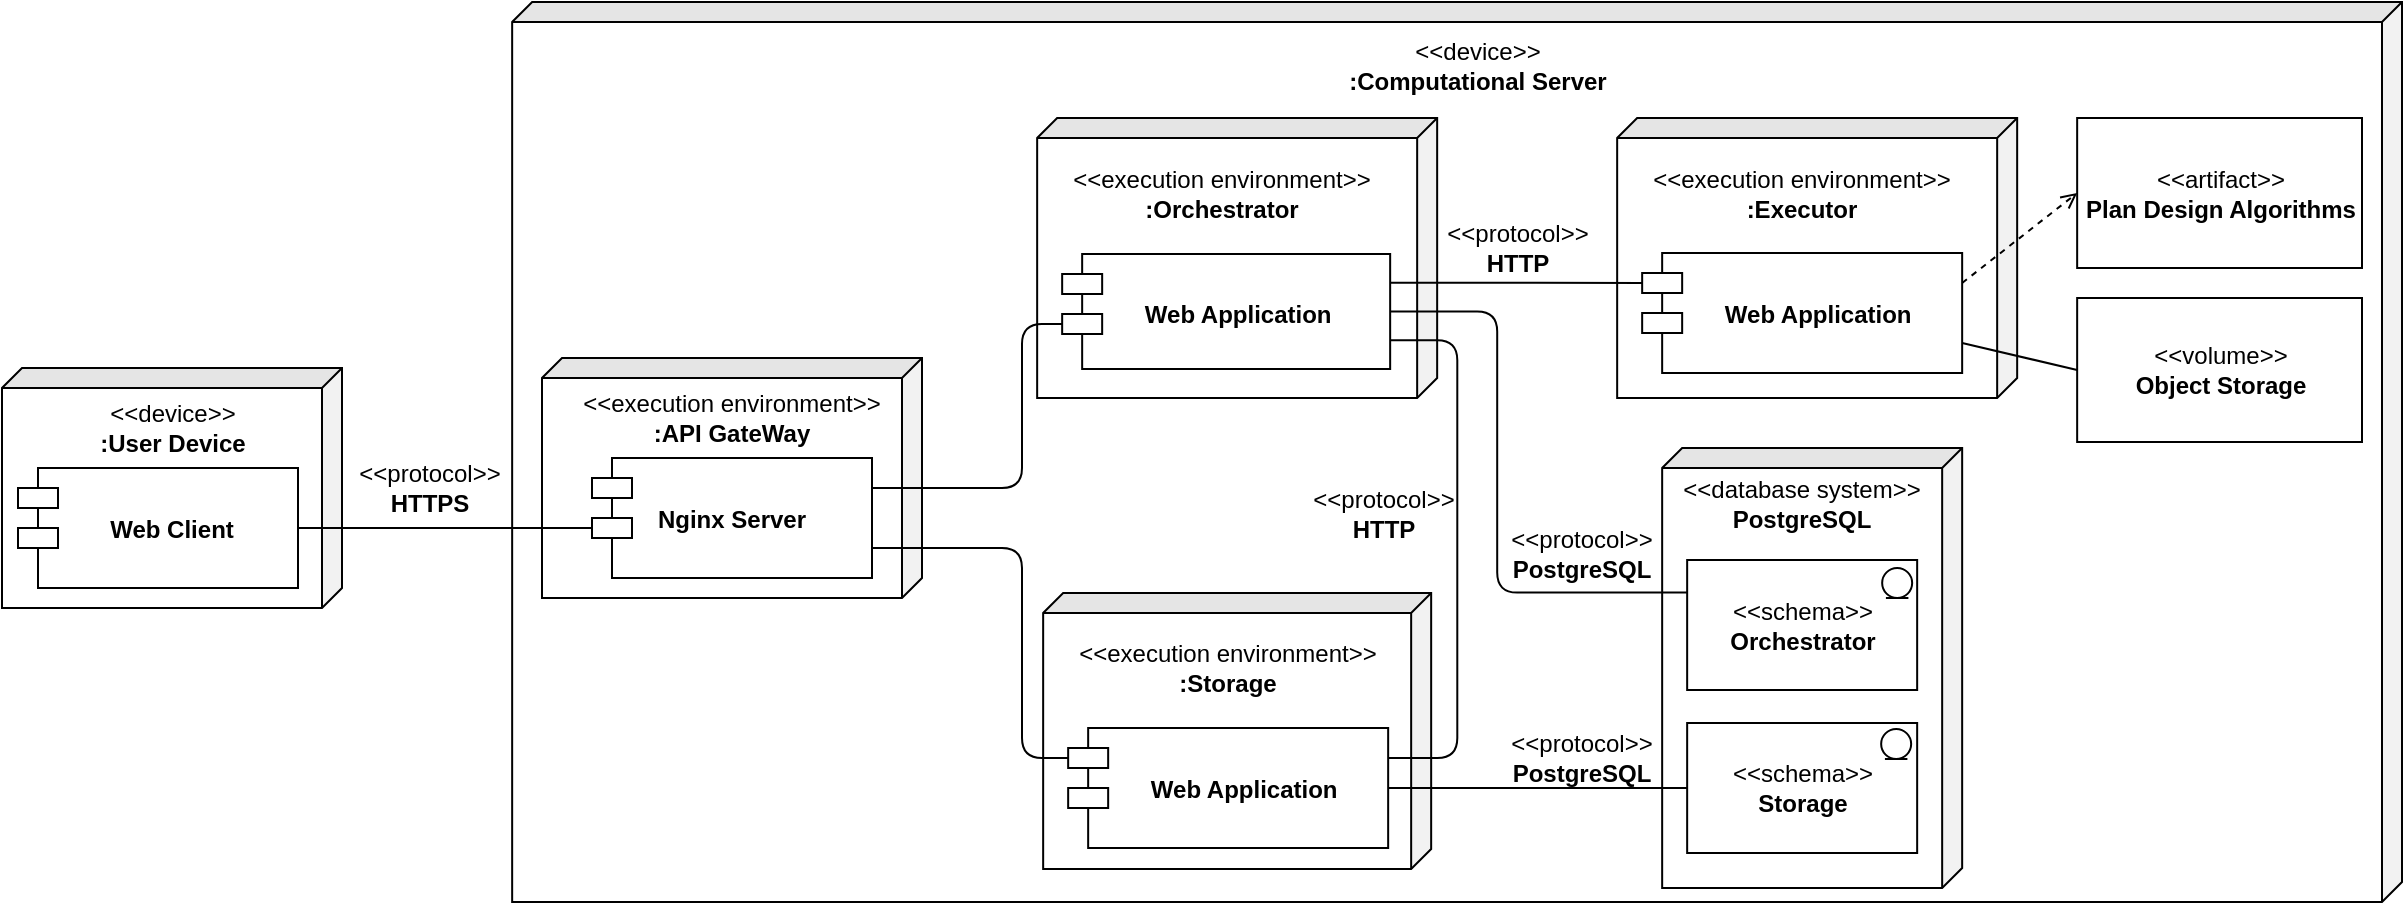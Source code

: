 <mxfile version="17.2.4" type="device"><diagram id="RwHs3k7okTrlKBKqiO1_" name="Page-1"><mxGraphModel dx="970" dy="706" grid="1" gridSize="10" guides="1" tooltips="1" connect="1" arrows="1" fold="1" page="1" pageScale="1" pageWidth="827" pageHeight="1169" math="0" shadow="0"><root><mxCell id="0"/><mxCell id="1" parent="0"/><mxCell id="rzzWd4vhDg8JMWfKJjgx-5" value="" style="shape=cube;whiteSpace=wrap;html=1;boundedLbl=1;backgroundOutline=1;darkOpacity=0.05;darkOpacity2=0.1;direction=south;size=10;" parent="1" vertex="1"><mxGeometry x="255.08" width="944.92" height="450" as="geometry"/></mxCell><mxCell id="rzzWd4vhDg8JMWfKJjgx-3" value="" style="shape=cube;whiteSpace=wrap;html=1;boundedLbl=1;backgroundOutline=1;darkOpacity=0.05;darkOpacity2=0.1;direction=south;size=10;" parent="1" vertex="1"><mxGeometry x="517.58" y="58" width="200" height="140" as="geometry"/></mxCell><mxCell id="rzzWd4vhDg8JMWfKJjgx-11" value="&amp;lt;&amp;lt;device&amp;gt;&amp;gt;&lt;br&gt;&lt;b&gt;:Computational Server&lt;/b&gt;" style="text;html=1;strokeColor=none;fillColor=none;align=center;verticalAlign=middle;whiteSpace=wrap;rounded=0;" parent="1" vertex="1"><mxGeometry x="667.54" y="17" width="140" height="30" as="geometry"/></mxCell><mxCell id="rzzWd4vhDg8JMWfKJjgx-12" value="&amp;lt;&amp;lt;execution environment&amp;gt;&amp;gt;&lt;br&gt;&lt;b&gt;:Orchestrator&lt;/b&gt;" style="text;html=1;strokeColor=none;fillColor=none;align=center;verticalAlign=middle;whiteSpace=wrap;rounded=0;" parent="1" vertex="1"><mxGeometry x="525.08" y="80.5" width="170" height="30" as="geometry"/></mxCell><mxCell id="rzzWd4vhDg8JMWfKJjgx-21" value="" style="shape=cube;whiteSpace=wrap;html=1;boundedLbl=1;backgroundOutline=1;darkOpacity=0.05;darkOpacity2=0.1;direction=south;size=10;" parent="1" vertex="1"><mxGeometry x="830.08" y="223" width="150" height="220" as="geometry"/></mxCell><mxCell id="rzzWd4vhDg8JMWfKJjgx-22" value="&amp;lt;&amp;lt;schema&amp;gt;&amp;gt;&lt;br&gt;&lt;b&gt;Orchestrator&lt;/b&gt;" style="html=1;dropTarget=0;" parent="1" vertex="1"><mxGeometry x="842.58" y="279" width="115" height="65" as="geometry"/></mxCell><mxCell id="rzzWd4vhDg8JMWfKJjgx-24" value="&amp;lt;&amp;lt;database system&amp;gt;&amp;gt;&lt;br&gt;&lt;b&gt;PostgreSQL&lt;/b&gt;" style="text;html=1;strokeColor=none;fillColor=none;align=center;verticalAlign=middle;whiteSpace=wrap;rounded=0;" parent="1" vertex="1"><mxGeometry x="835.08" y="233" width="130" height="35" as="geometry"/></mxCell><mxCell id="M4qyIZvMjPyauZ3MhEu3-7" value="&amp;lt;&amp;lt;schema&amp;gt;&amp;gt;&lt;br&gt;&lt;b&gt;Storage&lt;/b&gt;" style="html=1;dropTarget=0;" parent="1" vertex="1"><mxGeometry x="842.58" y="360.5" width="115" height="65" as="geometry"/></mxCell><mxCell id="M4qyIZvMjPyauZ3MhEu3-9" value="" style="ellipse;shape=umlEntity;whiteSpace=wrap;html=1;" parent="1" vertex="1"><mxGeometry x="940.08" y="283" width="15" height="15" as="geometry"/></mxCell><mxCell id="Us4ZtO2WU-CV6Y0aD06D-1" value="&amp;lt;&amp;lt;protocol&amp;gt;&amp;gt;&lt;br&gt;&lt;b&gt;HTTPS&lt;/b&gt;" style="text;html=1;strokeColor=none;fillColor=none;align=center;verticalAlign=middle;whiteSpace=wrap;rounded=0;" parent="1" vertex="1"><mxGeometry x="184" y="233" width="60" height="20" as="geometry"/></mxCell><mxCell id="ixRUsvrQxaoz0LUdEpp5-3" value="" style="group" parent="1" vertex="1" connectable="0"><mxGeometry y="183" width="170" height="120" as="geometry"/></mxCell><mxCell id="rzzWd4vhDg8JMWfKJjgx-2" value="" style="shape=cube;whiteSpace=wrap;html=1;boundedLbl=1;backgroundOutline=1;darkOpacity=0.05;darkOpacity2=0.1;direction=south;size=10;" parent="ixRUsvrQxaoz0LUdEpp5-3" vertex="1"><mxGeometry width="170" height="120" as="geometry"/></mxCell><mxCell id="rzzWd4vhDg8JMWfKJjgx-6" value="&amp;lt;&amp;lt;device&amp;gt;&amp;gt;&lt;br&gt;&lt;b&gt;:User Device&lt;/b&gt;" style="text;html=1;strokeColor=none;fillColor=none;align=center;verticalAlign=middle;whiteSpace=wrap;rounded=0;" parent="ixRUsvrQxaoz0LUdEpp5-3" vertex="1"><mxGeometry x="42.5" y="20" width="85" height="20" as="geometry"/></mxCell><mxCell id="ixRUsvrQxaoz0LUdEpp5-1" value="" style="shape=module;align=left;spacingLeft=20;align=center;verticalAlign=top;fontStyle=1" parent="ixRUsvrQxaoz0LUdEpp5-3" vertex="1"><mxGeometry x="8" y="50" width="140" height="60" as="geometry"/></mxCell><mxCell id="ixRUsvrQxaoz0LUdEpp5-2" value="Web Client" style="text;align=center;fontStyle=1;verticalAlign=middle;spacingLeft=3;spacingRight=3;strokeColor=none;rotatable=0;points=[[0,0.5],[1,0.5]];portConstraint=eastwest;" parent="ixRUsvrQxaoz0LUdEpp5-3" vertex="1"><mxGeometry x="45" y="67" width="80" height="26" as="geometry"/></mxCell><mxCell id="ixRUsvrQxaoz0LUdEpp5-29" style="edgeStyle=orthogonalEdgeStyle;rounded=1;orthogonalLoop=1;jettySize=auto;html=1;exitX=1;exitY=0.5;exitDx=0;exitDy=0;entryX=0;entryY=0.25;entryDx=0;entryDy=0;endArrow=none;endFill=0;" parent="1" source="ixRUsvrQxaoz0LUdEpp5-5" target="rzzWd4vhDg8JMWfKJjgx-22" edge="1"><mxGeometry relative="1" as="geometry"><Array as="points"><mxPoint x="747.58" y="155"/><mxPoint x="747.58" y="295"/></Array></mxGeometry></mxCell><mxCell id="ixRUsvrQxaoz0LUdEpp5-5" value="" style="shape=module;align=left;spacingLeft=20;align=center;verticalAlign=top;" parent="1" vertex="1"><mxGeometry x="530.08" y="126" width="164" height="57.5" as="geometry"/></mxCell><mxCell id="ixRUsvrQxaoz0LUdEpp5-7" value="Web Application" style="text;align=center;fontStyle=1;verticalAlign=middle;spacingLeft=3;spacingRight=3;strokeColor=none;rotatable=0;points=[[0,0.5],[1,0.5]];portConstraint=eastwest;" parent="1" vertex="1"><mxGeometry x="578.08" y="142.5" width="80" height="26" as="geometry"/></mxCell><mxCell id="ixRUsvrQxaoz0LUdEpp5-8" value="" style="shape=cube;whiteSpace=wrap;html=1;boundedLbl=1;backgroundOutline=1;darkOpacity=0.05;darkOpacity2=0.1;direction=south;size=10;" parent="1" vertex="1"><mxGeometry x="520.58" y="295.5" width="194" height="138" as="geometry"/></mxCell><mxCell id="ixRUsvrQxaoz0LUdEpp5-9" value="&amp;lt;&amp;lt;execution environment&amp;gt;&amp;gt;&lt;br&gt;&lt;b&gt;:Storage&lt;/b&gt;" style="text;html=1;strokeColor=none;fillColor=none;align=center;verticalAlign=middle;whiteSpace=wrap;rounded=0;" parent="1" vertex="1"><mxGeometry x="528.08" y="318" width="170" height="30" as="geometry"/></mxCell><mxCell id="ixRUsvrQxaoz0LUdEpp5-31" style="edgeStyle=orthogonalEdgeStyle;rounded=1;orthogonalLoop=1;jettySize=auto;html=1;exitX=1;exitY=0.5;exitDx=0;exitDy=0;entryX=0;entryY=0.5;entryDx=0;entryDy=0;endArrow=none;endFill=0;" parent="1" source="ixRUsvrQxaoz0LUdEpp5-10" target="M4qyIZvMjPyauZ3MhEu3-7" edge="1"><mxGeometry relative="1" as="geometry"/></mxCell><mxCell id="ixRUsvrQxaoz0LUdEpp5-10" value="" style="shape=module;align=left;spacingLeft=20;align=center;verticalAlign=top;" parent="1" vertex="1"><mxGeometry x="533.08" y="363" width="160" height="60" as="geometry"/></mxCell><mxCell id="ixRUsvrQxaoz0LUdEpp5-11" value="Web Application" style="text;align=center;fontStyle=1;verticalAlign=middle;spacingLeft=3;spacingRight=3;strokeColor=none;rotatable=0;points=[[0,0.5],[1,0.5]];portConstraint=eastwest;" parent="1" vertex="1"><mxGeometry x="581.08" y="380" width="80" height="26" as="geometry"/></mxCell><mxCell id="ixRUsvrQxaoz0LUdEpp5-12" value="" style="shape=cube;whiteSpace=wrap;html=1;boundedLbl=1;backgroundOutline=1;darkOpacity=0.05;darkOpacity2=0.1;direction=south;size=10;" parent="1" vertex="1"><mxGeometry x="807.58" y="58" width="200" height="140" as="geometry"/></mxCell><mxCell id="ixRUsvrQxaoz0LUdEpp5-13" value="&amp;lt;&amp;lt;execution environment&amp;gt;&amp;gt;&lt;br&gt;&lt;b&gt;:Executor&lt;/b&gt;" style="text;html=1;strokeColor=none;fillColor=none;align=center;verticalAlign=middle;whiteSpace=wrap;rounded=0;" parent="1" vertex="1"><mxGeometry x="815.08" y="80.5" width="170" height="30" as="geometry"/></mxCell><mxCell id="ixRUsvrQxaoz0LUdEpp5-25" style="rounded=0;orthogonalLoop=1;jettySize=auto;html=1;entryX=0;entryY=0.5;entryDx=0;entryDy=0;endArrow=open;endFill=0;dashed=1;exitX=1;exitY=0.25;exitDx=0;exitDy=0;" parent="1" source="ixRUsvrQxaoz0LUdEpp5-14" target="ixRUsvrQxaoz0LUdEpp5-16" edge="1"><mxGeometry relative="1" as="geometry"><mxPoint x="907.58" y="298" as="sourcePoint"/></mxGeometry></mxCell><mxCell id="ixRUsvrQxaoz0LUdEpp5-26" style="edgeStyle=none;rounded=0;orthogonalLoop=1;jettySize=auto;html=1;exitX=1;exitY=0.75;exitDx=0;exitDy=0;entryX=0;entryY=0.5;entryDx=0;entryDy=0;endArrow=none;endFill=0;" parent="1" source="ixRUsvrQxaoz0LUdEpp5-14" target="ixRUsvrQxaoz0LUdEpp5-24" edge="1"><mxGeometry relative="1" as="geometry"/></mxCell><mxCell id="ixRUsvrQxaoz0LUdEpp5-14" value="" style="shape=module;align=left;spacingLeft=20;align=center;verticalAlign=top;" parent="1" vertex="1"><mxGeometry x="820.08" y="125.5" width="160" height="60" as="geometry"/></mxCell><mxCell id="ixRUsvrQxaoz0LUdEpp5-15" value="Web Application" style="text;align=center;fontStyle=1;verticalAlign=middle;spacingLeft=3;spacingRight=3;strokeColor=none;rotatable=0;points=[[0,0.5],[1,0.5]];portConstraint=eastwest;" parent="1" vertex="1"><mxGeometry x="868.08" y="142.5" width="80" height="26" as="geometry"/></mxCell><mxCell id="ixRUsvrQxaoz0LUdEpp5-16" value="&amp;lt;&amp;lt;artifact&amp;gt;&amp;gt;&lt;br&gt;&lt;b&gt;Plan Design Algorithms&lt;/b&gt;" style="html=1;" parent="1" vertex="1"><mxGeometry x="1037.58" y="58" width="142.42" height="75" as="geometry"/></mxCell><mxCell id="ixRUsvrQxaoz0LUdEpp5-19" value="" style="ellipse;shape=umlEntity;whiteSpace=wrap;html=1;" parent="1" vertex="1"><mxGeometry x="939.58" y="363.5" width="15" height="15" as="geometry"/></mxCell><mxCell id="ixRUsvrQxaoz0LUdEpp5-24" value="&amp;lt;&amp;lt;volume&amp;gt;&amp;gt;&lt;br&gt;&lt;b&gt;Object Storage&lt;/b&gt;" style="html=1;" parent="1" vertex="1"><mxGeometry x="1037.58" y="148" width="142.42" height="72" as="geometry"/></mxCell><mxCell id="ixRUsvrQxaoz0LUdEpp5-27" style="edgeStyle=orthogonalEdgeStyle;rounded=1;orthogonalLoop=1;jettySize=auto;html=1;exitX=1;exitY=0.25;exitDx=0;exitDy=0;entryX=0;entryY=0;entryDx=0;entryDy=15;entryPerimeter=0;endArrow=none;endFill=0;" parent="1" source="ixRUsvrQxaoz0LUdEpp5-5" target="ixRUsvrQxaoz0LUdEpp5-14" edge="1"><mxGeometry relative="1" as="geometry"/></mxCell><mxCell id="ixRUsvrQxaoz0LUdEpp5-28" value="&amp;lt;&amp;lt;protocol&amp;gt;&amp;gt;&lt;br&gt;&lt;b&gt;HTTP&lt;/b&gt;" style="text;html=1;strokeColor=none;fillColor=none;align=center;verticalAlign=middle;whiteSpace=wrap;rounded=0;" parent="1" vertex="1"><mxGeometry x="727.58" y="113" width="60" height="20" as="geometry"/></mxCell><mxCell id="ixRUsvrQxaoz0LUdEpp5-30" value="&amp;lt;&amp;lt;protocol&amp;gt;&amp;gt;&lt;br&gt;&lt;b&gt;PostgreSQL&lt;/b&gt;" style="text;html=1;strokeColor=none;fillColor=none;align=center;verticalAlign=middle;whiteSpace=wrap;rounded=0;" parent="1" vertex="1"><mxGeometry x="760.08" y="265.5" width="60" height="20" as="geometry"/></mxCell><mxCell id="ixRUsvrQxaoz0LUdEpp5-32" value="&amp;lt;&amp;lt;protocol&amp;gt;&amp;gt;&lt;br&gt;&lt;b&gt;PostgreSQL&lt;/b&gt;" style="text;html=1;strokeColor=none;fillColor=none;align=center;verticalAlign=middle;whiteSpace=wrap;rounded=0;" parent="1" vertex="1"><mxGeometry x="760.08" y="368" width="60" height="20" as="geometry"/></mxCell><mxCell id="ixRUsvrQxaoz0LUdEpp5-33" style="edgeStyle=orthogonalEdgeStyle;rounded=1;orthogonalLoop=1;jettySize=auto;html=1;exitX=1;exitY=0.75;exitDx=0;exitDy=0;entryX=1;entryY=0.25;entryDx=0;entryDy=0;endArrow=none;endFill=0;" parent="1" source="ixRUsvrQxaoz0LUdEpp5-5" target="ixRUsvrQxaoz0LUdEpp5-10" edge="1"><mxGeometry relative="1" as="geometry"><Array as="points"><mxPoint x="727.64" y="169"/><mxPoint x="727.64" y="378"/></Array></mxGeometry></mxCell><mxCell id="ixRUsvrQxaoz0LUdEpp5-35" value="&amp;lt;&amp;lt;protocol&amp;gt;&amp;gt;&lt;br&gt;&lt;b&gt;HTTP&lt;/b&gt;" style="text;html=1;strokeColor=none;fillColor=none;align=center;verticalAlign=middle;whiteSpace=wrap;rounded=0;" parent="1" vertex="1"><mxGeometry x="661.08" y="245.5" width="60" height="20" as="geometry"/></mxCell><mxCell id="CDXY5l6ilwkgtak62wPT-1" value="" style="group" vertex="1" connectable="0" parent="1"><mxGeometry x="270" y="178" width="190" height="120" as="geometry"/></mxCell><mxCell id="CDXY5l6ilwkgtak62wPT-2" value="" style="shape=cube;whiteSpace=wrap;html=1;boundedLbl=1;backgroundOutline=1;darkOpacity=0.05;darkOpacity2=0.1;direction=south;size=10;" vertex="1" parent="CDXY5l6ilwkgtak62wPT-1"><mxGeometry width="190" height="120" as="geometry"/></mxCell><mxCell id="CDXY5l6ilwkgtak62wPT-3" value="&amp;lt;&amp;lt;execution environment&amp;gt;&amp;gt;&lt;br&gt;&lt;b&gt;:API GateWay&lt;/b&gt;" style="text;html=1;strokeColor=none;fillColor=none;align=center;verticalAlign=middle;whiteSpace=wrap;rounded=0;" vertex="1" parent="CDXY5l6ilwkgtak62wPT-1"><mxGeometry x="10" y="20" width="170" height="20" as="geometry"/></mxCell><mxCell id="CDXY5l6ilwkgtak62wPT-4" value="" style="shape=module;align=left;spacingLeft=20;align=center;verticalAlign=top;fontStyle=1" vertex="1" parent="CDXY5l6ilwkgtak62wPT-1"><mxGeometry x="25" y="50" width="140" height="60" as="geometry"/></mxCell><mxCell id="CDXY5l6ilwkgtak62wPT-5" value="Nginx Server" style="text;align=center;fontStyle=1;verticalAlign=middle;spacingLeft=3;spacingRight=3;strokeColor=none;rotatable=0;points=[[0,0.5],[1,0.5]];portConstraint=eastwest;" vertex="1" parent="CDXY5l6ilwkgtak62wPT-1"><mxGeometry x="55" y="67" width="80" height="26" as="geometry"/></mxCell><mxCell id="CDXY5l6ilwkgtak62wPT-7" style="edgeStyle=orthogonalEdgeStyle;rounded=1;orthogonalLoop=1;jettySize=auto;html=1;exitX=1;exitY=0.25;exitDx=0;exitDy=0;entryX=0;entryY=0;entryDx=0;entryDy=35;entryPerimeter=0;endArrow=none;endFill=0;" edge="1" parent="1" source="CDXY5l6ilwkgtak62wPT-4" target="ixRUsvrQxaoz0LUdEpp5-5"><mxGeometry relative="1" as="geometry"><Array as="points"><mxPoint x="510" y="243"/><mxPoint x="510" y="161"/></Array></mxGeometry></mxCell><mxCell id="CDXY5l6ilwkgtak62wPT-8" style="edgeStyle=orthogonalEdgeStyle;rounded=1;orthogonalLoop=1;jettySize=auto;html=1;exitX=1;exitY=0.75;exitDx=0;exitDy=0;entryX=0;entryY=0;entryDx=0;entryDy=15;entryPerimeter=0;endArrow=none;endFill=0;" edge="1" parent="1" source="CDXY5l6ilwkgtak62wPT-4" target="ixRUsvrQxaoz0LUdEpp5-10"><mxGeometry relative="1" as="geometry"><Array as="points"><mxPoint x="510" y="273"/><mxPoint x="510" y="378"/></Array></mxGeometry></mxCell><mxCell id="CDXY5l6ilwkgtak62wPT-9" style="edgeStyle=orthogonalEdgeStyle;rounded=1;orthogonalLoop=1;jettySize=auto;html=1;exitX=1;exitY=0.5;exitDx=0;exitDy=0;entryX=0;entryY=0;entryDx=0;entryDy=35;entryPerimeter=0;endArrow=none;endFill=0;" edge="1" parent="1" source="ixRUsvrQxaoz0LUdEpp5-1" target="CDXY5l6ilwkgtak62wPT-4"><mxGeometry relative="1" as="geometry"/></mxCell></root></mxGraphModel></diagram></mxfile>